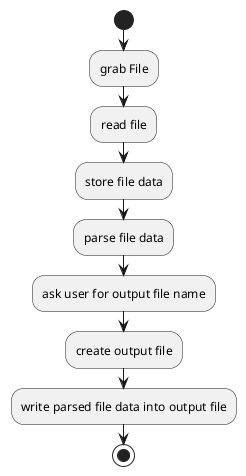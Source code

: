 @startuml
'https://plantuml.com/activity-diagram-beta

start
:grab File;
:read file;
:store file data;
:parse file data;
:ask user for output file name;
:create output file;
:write parsed file data into output file;


stop

@enduml
